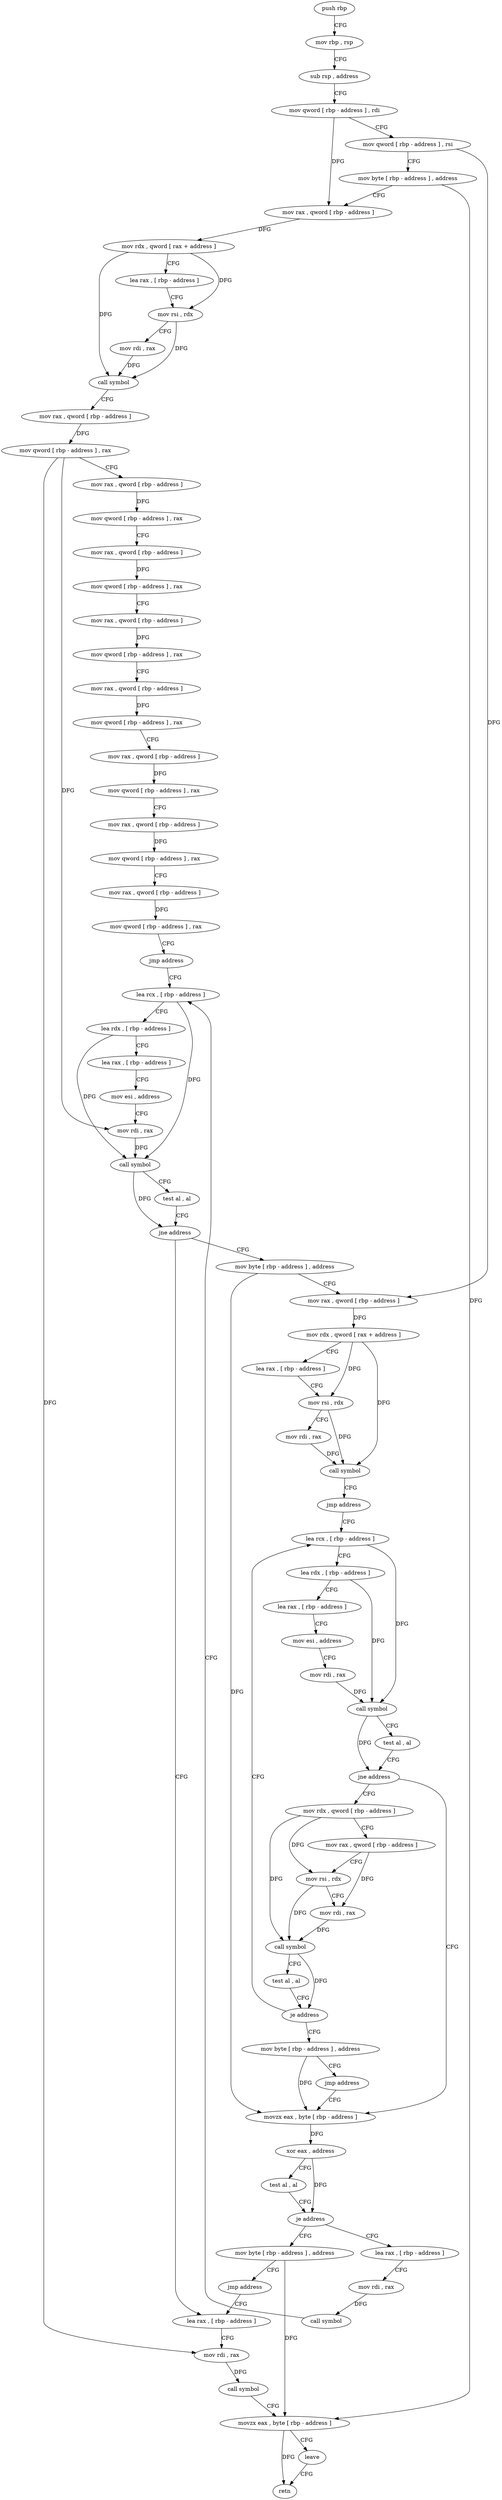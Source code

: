 digraph "func" {
"90484" [label = "push rbp" ]
"90485" [label = "mov rbp , rsp" ]
"90488" [label = "sub rsp , address" ]
"90495" [label = "mov qword [ rbp - address ] , rdi" ]
"90502" [label = "mov qword [ rbp - address ] , rsi" ]
"90509" [label = "mov byte [ rbp - address ] , address" ]
"90513" [label = "mov rax , qword [ rbp - address ]" ]
"90520" [label = "mov rdx , qword [ rax + address ]" ]
"90524" [label = "lea rax , [ rbp - address ]" ]
"90531" [label = "mov rsi , rdx" ]
"90534" [label = "mov rdi , rax" ]
"90537" [label = "call symbol" ]
"90542" [label = "mov rax , qword [ rbp - address ]" ]
"90549" [label = "mov qword [ rbp - address ] , rax" ]
"90553" [label = "mov rax , qword [ rbp - address ]" ]
"90560" [label = "mov qword [ rbp - address ] , rax" ]
"90564" [label = "mov rax , qword [ rbp - address ]" ]
"90571" [label = "mov qword [ rbp - address ] , rax" ]
"90575" [label = "mov rax , qword [ rbp - address ]" ]
"90582" [label = "mov qword [ rbp - address ] , rax" ]
"90586" [label = "mov rax , qword [ rbp - address ]" ]
"90593" [label = "mov qword [ rbp - address ] , rax" ]
"90597" [label = "mov rax , qword [ rbp - address ]" ]
"90604" [label = "mov qword [ rbp - address ] , rax" ]
"90608" [label = "mov rax , qword [ rbp - address ]" ]
"90615" [label = "mov qword [ rbp - address ] , rax" ]
"90619" [label = "mov rax , qword [ rbp - address ]" ]
"90626" [label = "mov qword [ rbp - address ] , rax" ]
"90630" [label = "jmp address" ]
"90763" [label = "lea rcx , [ rbp - address ]" ]
"90767" [label = "lea rdx , [ rbp - address ]" ]
"90771" [label = "lea rax , [ rbp - address ]" ]
"90775" [label = "mov esi , address" ]
"90780" [label = "mov rdi , rax" ]
"90783" [label = "call symbol" ]
"90788" [label = "test al , al" ]
"90790" [label = "jne address" ]
"90635" [label = "mov byte [ rbp - address ] , address" ]
"90796" [label = "lea rax , [ rbp - address ]" ]
"90639" [label = "mov rax , qword [ rbp - address ]" ]
"90646" [label = "mov rdx , qword [ rax + address ]" ]
"90650" [label = "lea rax , [ rbp - address ]" ]
"90657" [label = "mov rsi , rdx" ]
"90660" [label = "mov rdi , rax" ]
"90663" [label = "call symbol" ]
"90668" [label = "jmp address" ]
"90699" [label = "lea rcx , [ rbp - address ]" ]
"90800" [label = "mov rdi , rax" ]
"90803" [label = "call symbol" ]
"90808" [label = "movzx eax , byte [ rbp - address ]" ]
"90812" [label = "leave" ]
"90813" [label = "retn" ]
"90703" [label = "lea rdx , [ rbp - address ]" ]
"90707" [label = "lea rax , [ rbp - address ]" ]
"90714" [label = "mov esi , address" ]
"90719" [label = "mov rdi , rax" ]
"90722" [label = "call symbol" ]
"90727" [label = "test al , al" ]
"90729" [label = "jne address" ]
"90670" [label = "mov rdx , qword [ rbp - address ]" ]
"90731" [label = "movzx eax , byte [ rbp - address ]" ]
"90674" [label = "mov rax , qword [ rbp - address ]" ]
"90678" [label = "mov rsi , rdx" ]
"90681" [label = "mov rdi , rax" ]
"90684" [label = "call symbol" ]
"90689" [label = "test al , al" ]
"90691" [label = "je address" ]
"90693" [label = "mov byte [ rbp - address ] , address" ]
"90735" [label = "xor eax , address" ]
"90738" [label = "test al , al" ]
"90740" [label = "je address" ]
"90748" [label = "lea rax , [ rbp - address ]" ]
"90742" [label = "mov byte [ rbp - address ] , address" ]
"90697" [label = "jmp address" ]
"90755" [label = "mov rdi , rax" ]
"90758" [label = "call symbol" ]
"90746" [label = "jmp address" ]
"90484" -> "90485" [ label = "CFG" ]
"90485" -> "90488" [ label = "CFG" ]
"90488" -> "90495" [ label = "CFG" ]
"90495" -> "90502" [ label = "CFG" ]
"90495" -> "90513" [ label = "DFG" ]
"90502" -> "90509" [ label = "CFG" ]
"90502" -> "90639" [ label = "DFG" ]
"90509" -> "90513" [ label = "CFG" ]
"90509" -> "90808" [ label = "DFG" ]
"90513" -> "90520" [ label = "DFG" ]
"90520" -> "90524" [ label = "CFG" ]
"90520" -> "90531" [ label = "DFG" ]
"90520" -> "90537" [ label = "DFG" ]
"90524" -> "90531" [ label = "CFG" ]
"90531" -> "90534" [ label = "CFG" ]
"90531" -> "90537" [ label = "DFG" ]
"90534" -> "90537" [ label = "DFG" ]
"90537" -> "90542" [ label = "CFG" ]
"90542" -> "90549" [ label = "DFG" ]
"90549" -> "90553" [ label = "CFG" ]
"90549" -> "90780" [ label = "DFG" ]
"90549" -> "90800" [ label = "DFG" ]
"90553" -> "90560" [ label = "DFG" ]
"90560" -> "90564" [ label = "CFG" ]
"90564" -> "90571" [ label = "DFG" ]
"90571" -> "90575" [ label = "CFG" ]
"90575" -> "90582" [ label = "DFG" ]
"90582" -> "90586" [ label = "CFG" ]
"90586" -> "90593" [ label = "DFG" ]
"90593" -> "90597" [ label = "CFG" ]
"90597" -> "90604" [ label = "DFG" ]
"90604" -> "90608" [ label = "CFG" ]
"90608" -> "90615" [ label = "DFG" ]
"90615" -> "90619" [ label = "CFG" ]
"90619" -> "90626" [ label = "DFG" ]
"90626" -> "90630" [ label = "CFG" ]
"90630" -> "90763" [ label = "CFG" ]
"90763" -> "90767" [ label = "CFG" ]
"90763" -> "90783" [ label = "DFG" ]
"90767" -> "90771" [ label = "CFG" ]
"90767" -> "90783" [ label = "DFG" ]
"90771" -> "90775" [ label = "CFG" ]
"90775" -> "90780" [ label = "CFG" ]
"90780" -> "90783" [ label = "DFG" ]
"90783" -> "90788" [ label = "CFG" ]
"90783" -> "90790" [ label = "DFG" ]
"90788" -> "90790" [ label = "CFG" ]
"90790" -> "90635" [ label = "CFG" ]
"90790" -> "90796" [ label = "CFG" ]
"90635" -> "90639" [ label = "CFG" ]
"90635" -> "90731" [ label = "DFG" ]
"90796" -> "90800" [ label = "CFG" ]
"90639" -> "90646" [ label = "DFG" ]
"90646" -> "90650" [ label = "CFG" ]
"90646" -> "90657" [ label = "DFG" ]
"90646" -> "90663" [ label = "DFG" ]
"90650" -> "90657" [ label = "CFG" ]
"90657" -> "90660" [ label = "CFG" ]
"90657" -> "90663" [ label = "DFG" ]
"90660" -> "90663" [ label = "DFG" ]
"90663" -> "90668" [ label = "CFG" ]
"90668" -> "90699" [ label = "CFG" ]
"90699" -> "90703" [ label = "CFG" ]
"90699" -> "90722" [ label = "DFG" ]
"90800" -> "90803" [ label = "DFG" ]
"90803" -> "90808" [ label = "CFG" ]
"90808" -> "90812" [ label = "CFG" ]
"90808" -> "90813" [ label = "DFG" ]
"90812" -> "90813" [ label = "CFG" ]
"90703" -> "90707" [ label = "CFG" ]
"90703" -> "90722" [ label = "DFG" ]
"90707" -> "90714" [ label = "CFG" ]
"90714" -> "90719" [ label = "CFG" ]
"90719" -> "90722" [ label = "DFG" ]
"90722" -> "90727" [ label = "CFG" ]
"90722" -> "90729" [ label = "DFG" ]
"90727" -> "90729" [ label = "CFG" ]
"90729" -> "90670" [ label = "CFG" ]
"90729" -> "90731" [ label = "CFG" ]
"90670" -> "90674" [ label = "CFG" ]
"90670" -> "90678" [ label = "DFG" ]
"90670" -> "90684" [ label = "DFG" ]
"90731" -> "90735" [ label = "DFG" ]
"90674" -> "90678" [ label = "CFG" ]
"90674" -> "90681" [ label = "DFG" ]
"90678" -> "90681" [ label = "CFG" ]
"90678" -> "90684" [ label = "DFG" ]
"90681" -> "90684" [ label = "DFG" ]
"90684" -> "90689" [ label = "CFG" ]
"90684" -> "90691" [ label = "DFG" ]
"90689" -> "90691" [ label = "CFG" ]
"90691" -> "90699" [ label = "CFG" ]
"90691" -> "90693" [ label = "CFG" ]
"90693" -> "90697" [ label = "CFG" ]
"90693" -> "90731" [ label = "DFG" ]
"90735" -> "90738" [ label = "CFG" ]
"90735" -> "90740" [ label = "DFG" ]
"90738" -> "90740" [ label = "CFG" ]
"90740" -> "90748" [ label = "CFG" ]
"90740" -> "90742" [ label = "CFG" ]
"90748" -> "90755" [ label = "CFG" ]
"90742" -> "90746" [ label = "CFG" ]
"90742" -> "90808" [ label = "DFG" ]
"90697" -> "90731" [ label = "CFG" ]
"90755" -> "90758" [ label = "DFG" ]
"90758" -> "90763" [ label = "CFG" ]
"90746" -> "90796" [ label = "CFG" ]
}
